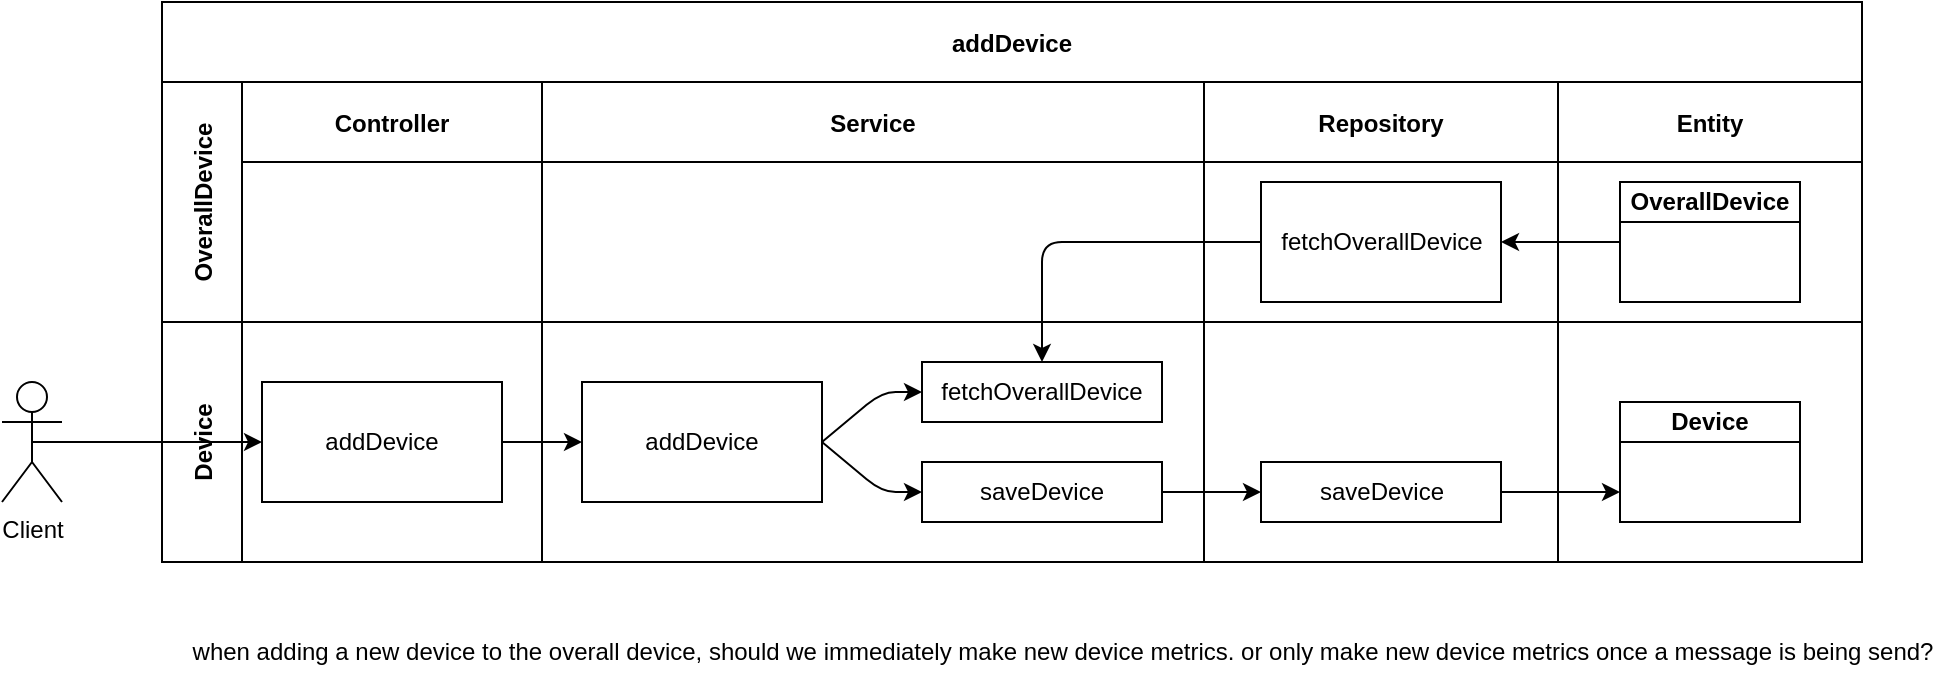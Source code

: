 <mxfile>
    <diagram id="BSPOlfzM2KVxNrUdI5fY" name="Page-1">
        <mxGraphModel dx="1674" dy="779" grid="1" gridSize="10" guides="1" tooltips="1" connect="1" arrows="1" fold="1" page="1" pageScale="1" pageWidth="850" pageHeight="1100" math="0" shadow="0">
            <root>
                <mxCell id="0"/>
                <mxCell id="1" parent="0"/>
                <mxCell id="15" value="addDevice" style="shape=table;childLayout=tableLayout;startSize=40;collapsible=0;recursiveResize=0;expand=0;fontStyle=1;" parent="1" vertex="1">
                    <mxGeometry x="140" y="60" width="850" height="280" as="geometry"/>
                </mxCell>
                <mxCell id="16" value="OverallDevice" style="shape=tableRow;horizontal=0;startSize=40;swimlaneHead=0;swimlaneBody=0;top=0;left=0;bottom=0;right=0;dropTarget=0;fillColor=none;collapsible=0;recursiveResize=0;expand=0;fontStyle=1;" parent="15" vertex="1">
                    <mxGeometry y="40" width="850" height="120" as="geometry"/>
                </mxCell>
                <mxCell id="17" value="Controller" style="swimlane;swimlaneHead=0;swimlaneBody=0;fontStyle=0;connectable=0;fillColor=none;startSize=40;collapsible=0;recursiveResize=0;expand=0;fontStyle=1;" parent="16" vertex="1">
                    <mxGeometry x="40" width="150" height="120" as="geometry">
                        <mxRectangle width="150" height="120" as="alternateBounds"/>
                    </mxGeometry>
                </mxCell>
                <mxCell id="18" value="Service" style="swimlane;swimlaneHead=0;swimlaneBody=0;fontStyle=0;connectable=0;fillColor=none;startSize=40;collapsible=0;recursiveResize=0;expand=0;fontStyle=1;" parent="16" vertex="1">
                    <mxGeometry x="190" width="331" height="120" as="geometry">
                        <mxRectangle width="331" height="120" as="alternateBounds"/>
                    </mxGeometry>
                </mxCell>
                <mxCell id="19" value="Repository" style="swimlane;swimlaneHead=0;swimlaneBody=0;fontStyle=0;connectable=0;fillColor=none;startSize=40;collapsible=0;recursiveResize=0;expand=0;fontStyle=1;" parent="16" vertex="1">
                    <mxGeometry x="521" width="177" height="120" as="geometry">
                        <mxRectangle width="177" height="120" as="alternateBounds"/>
                    </mxGeometry>
                </mxCell>
                <mxCell id="89" value="fetchOverallDevice" style="whiteSpace=wrap;html=1;" parent="19" vertex="1">
                    <mxGeometry x="28.5" y="50" width="120" height="60" as="geometry"/>
                </mxCell>
                <mxCell id="21" value="Entity" style="swimlane;swimlaneHead=0;swimlaneBody=0;fontStyle=0;connectable=0;fillColor=none;startSize=40;collapsible=0;recursiveResize=0;expand=0;fontStyle=1;" parent="16" vertex="1">
                    <mxGeometry x="698" width="152" height="120" as="geometry">
                        <mxRectangle width="152" height="120" as="alternateBounds"/>
                    </mxGeometry>
                </mxCell>
                <mxCell id="110" value="OverallDevice" style="swimlane;whiteSpace=wrap;html=1;startSize=20;" parent="21" vertex="1">
                    <mxGeometry x="31" y="50" width="90" height="60" as="geometry">
                        <mxRectangle x="32" y="45" width="120" height="30" as="alternateBounds"/>
                    </mxGeometry>
                </mxCell>
                <mxCell id="111" style="edgeStyle=none;html=1;exitX=0;exitY=0.5;exitDx=0;exitDy=0;entryX=1;entryY=0.5;entryDx=0;entryDy=0;" parent="16" source="110" target="89" edge="1">
                    <mxGeometry relative="1" as="geometry"/>
                </mxCell>
                <mxCell id="68" value="Device" style="shape=tableRow;horizontal=0;startSize=40;swimlaneHead=0;swimlaneBody=0;top=0;left=0;bottom=0;right=0;dropTarget=0;fillColor=none;collapsible=0;recursiveResize=0;expand=0;fontStyle=1;" parent="15" vertex="1">
                    <mxGeometry y="160" width="850" height="120" as="geometry"/>
                </mxCell>
                <mxCell id="69" style="swimlane;swimlaneHead=0;swimlaneBody=0;fontStyle=0;connectable=0;fillColor=none;startSize=0;collapsible=0;recursiveResize=0;expand=0;fontStyle=1;" parent="68" vertex="1">
                    <mxGeometry x="40" width="150" height="120" as="geometry">
                        <mxRectangle width="150" height="120" as="alternateBounds"/>
                    </mxGeometry>
                </mxCell>
                <mxCell id="70" style="swimlane;swimlaneHead=0;swimlaneBody=0;fontStyle=0;connectable=0;fillColor=none;startSize=0;collapsible=0;recursiveResize=0;expand=0;fontStyle=1;" parent="68" vertex="1">
                    <mxGeometry x="190" width="331" height="120" as="geometry">
                        <mxRectangle width="331" height="120" as="alternateBounds"/>
                    </mxGeometry>
                </mxCell>
                <mxCell id="105" style="edgeStyle=none;html=1;exitX=1;exitY=0.5;exitDx=0;exitDy=0;entryX=0;entryY=0.5;entryDx=0;entryDy=0;" parent="70" source="87" target="103" edge="1">
                    <mxGeometry relative="1" as="geometry">
                        <Array as="points">
                            <mxPoint x="170" y="35"/>
                        </Array>
                    </mxGeometry>
                </mxCell>
                <mxCell id="107" style="edgeStyle=none;html=1;exitX=1;exitY=0.5;exitDx=0;exitDy=0;entryX=0;entryY=0.5;entryDx=0;entryDy=0;" parent="70" source="87" target="106" edge="1">
                    <mxGeometry relative="1" as="geometry">
                        <Array as="points">
                            <mxPoint x="170" y="85"/>
                        </Array>
                    </mxGeometry>
                </mxCell>
                <mxCell id="87" value="addDevice" style="whiteSpace=wrap;html=1;" parent="70" vertex="1">
                    <mxGeometry x="20" y="30" width="120" height="60" as="geometry"/>
                </mxCell>
                <mxCell id="103" value="fetchOverallDevice" style="whiteSpace=wrap;html=1;" parent="70" vertex="1">
                    <mxGeometry x="190" y="20" width="120" height="30" as="geometry"/>
                </mxCell>
                <mxCell id="106" value="saveDevice" style="whiteSpace=wrap;html=1;" parent="70" vertex="1">
                    <mxGeometry x="190" y="70" width="120" height="30" as="geometry"/>
                </mxCell>
                <mxCell id="71" value="" style="swimlane;swimlaneHead=0;swimlaneBody=0;fontStyle=0;connectable=0;fillColor=none;startSize=0;collapsible=0;recursiveResize=0;expand=0;fontStyle=1;" parent="68" vertex="1">
                    <mxGeometry x="521" width="177" height="120" as="geometry">
                        <mxRectangle width="177" height="120" as="alternateBounds"/>
                    </mxGeometry>
                </mxCell>
                <mxCell id="108" value="saveDevice" style="whiteSpace=wrap;html=1;" parent="71" vertex="1">
                    <mxGeometry x="28.5" y="70" width="120" height="30" as="geometry"/>
                </mxCell>
                <mxCell id="73" style="swimlane;swimlaneHead=0;swimlaneBody=0;fontStyle=0;connectable=0;fillColor=none;startSize=0;collapsible=0;recursiveResize=0;expand=0;fontStyle=1;" parent="68" vertex="1">
                    <mxGeometry x="698" width="152" height="120" as="geometry">
                        <mxRectangle width="152" height="120" as="alternateBounds"/>
                    </mxGeometry>
                </mxCell>
                <mxCell id="112" value="Device" style="swimlane;whiteSpace=wrap;html=1;startSize=20;" parent="73" vertex="1">
                    <mxGeometry x="31" y="40" width="90" height="60" as="geometry">
                        <mxRectangle x="32" y="45" width="120" height="30" as="alternateBounds"/>
                    </mxGeometry>
                </mxCell>
                <mxCell id="109" style="edgeStyle=none;html=1;exitX=1;exitY=0.5;exitDx=0;exitDy=0;entryX=0;entryY=0.5;entryDx=0;entryDy=0;" parent="68" source="106" target="108" edge="1">
                    <mxGeometry relative="1" as="geometry"/>
                </mxCell>
                <mxCell id="113" style="edgeStyle=none;html=1;exitX=1;exitY=0.5;exitDx=0;exitDy=0;entryX=0;entryY=0.75;entryDx=0;entryDy=0;" parent="68" source="108" target="112" edge="1">
                    <mxGeometry relative="1" as="geometry"/>
                </mxCell>
                <mxCell id="104" style="edgeStyle=none;html=1;exitX=0;exitY=0.5;exitDx=0;exitDy=0;entryX=0.5;entryY=0;entryDx=0;entryDy=0;" parent="15" source="89" target="103" edge="1">
                    <mxGeometry relative="1" as="geometry">
                        <Array as="points">
                            <mxPoint x="440" y="120"/>
                        </Array>
                    </mxGeometry>
                </mxCell>
                <mxCell id="86" style="edgeStyle=none;html=1;exitX=0.5;exitY=0.5;exitDx=0;exitDy=0;exitPerimeter=0;entryX=0;entryY=0.5;entryDx=0;entryDy=0;" parent="1" source="81" target="85" edge="1">
                    <mxGeometry relative="1" as="geometry"/>
                </mxCell>
                <mxCell id="81" value="Client" style="shape=umlActor;verticalLabelPosition=bottom;verticalAlign=top;html=1;outlineConnect=0;" parent="1" vertex="1">
                    <mxGeometry x="60" y="250" width="30" height="60" as="geometry"/>
                </mxCell>
                <mxCell id="88" style="edgeStyle=none;html=1;exitX=1;exitY=0.5;exitDx=0;exitDy=0;entryX=0;entryY=0.5;entryDx=0;entryDy=0;" parent="1" source="85" target="87" edge="1">
                    <mxGeometry relative="1" as="geometry"/>
                </mxCell>
                <mxCell id="85" value="addDevice" style="whiteSpace=wrap;html=1;" parent="1" vertex="1">
                    <mxGeometry x="190" y="250" width="120" height="60" as="geometry"/>
                </mxCell>
                <mxCell id="114" value="when adding a new device to the overall device, should we immediately make new device metrics. or only make new device metrics once a message is being send?" style="text;html=1;align=center;verticalAlign=middle;resizable=0;points=[];autosize=1;strokeColor=none;fillColor=none;" vertex="1" parent="1">
                    <mxGeometry x="145" y="370" width="890" height="30" as="geometry"/>
                </mxCell>
            </root>
        </mxGraphModel>
    </diagram>
</mxfile>